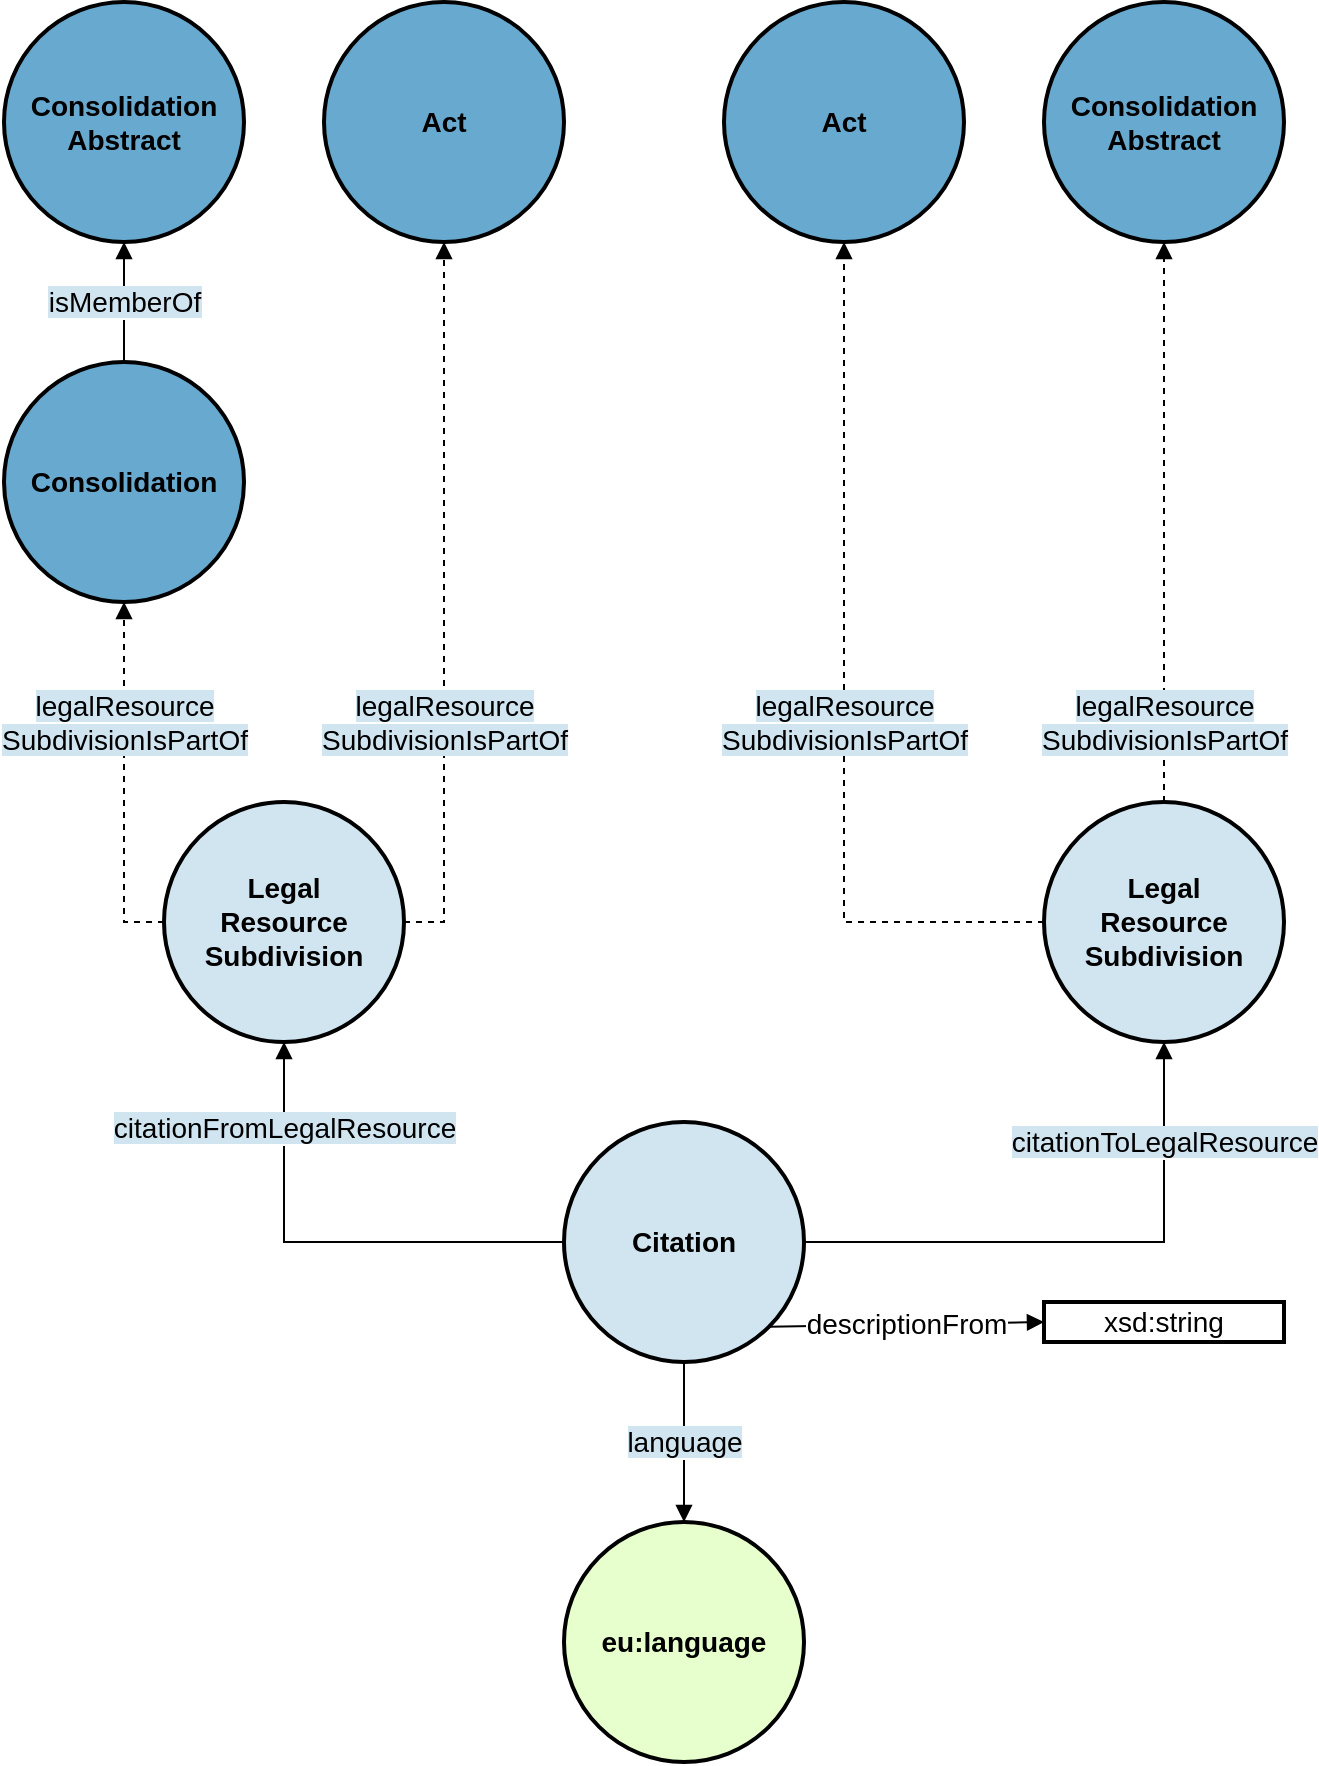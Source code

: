<mxfile scale="3" border="10">
    <diagram id="bZ5vdFED0HxuOj-mL_6w" name="Page-1">
        <mxGraphModel dx="1458" dy="659" grid="1" gridSize="10" guides="1" tooltips="1" connect="1" arrows="1" fold="1" page="1" pageScale="1" pageWidth="827" pageHeight="1169" math="0" shadow="0">
            <root>
                <mxCell id="0"/>
                <mxCell id="1" parent="0"/>
                <mxCell id="31" value="&lt;b&gt;Consolidation&lt;br&gt;&lt;/b&gt;" style="ellipse;whiteSpace=wrap;html=1;rounded=0;shadow=0;glass=0;comic=0;strokeColor=#000000;strokeWidth=2;fillColor=#67A9CF;gradientColor=none;fontSize=14;fontColor=#000000;align=center;" parent="1" vertex="1">
                    <mxGeometry x="80" y="220" width="120" height="120" as="geometry"/>
                </mxCell>
                <mxCell id="34" value="&lt;b&gt;Citation&lt;/b&gt;" style="ellipse;whiteSpace=wrap;html=1;rounded=0;shadow=0;glass=0;comic=0;strokeColor=#000000;strokeWidth=2;fillColor=#D1E5F0;gradientColor=none;fontSize=14;fontColor=#000000;align=center;" parent="1" vertex="1">
                    <mxGeometry x="360" y="600" width="120" height="120" as="geometry"/>
                </mxCell>
                <mxCell id="40" value="&lt;b&gt;Legal&lt;br&gt;Resource&lt;br&gt;Subdivision&lt;/b&gt;" style="ellipse;whiteSpace=wrap;html=1;rounded=0;shadow=0;glass=0;comic=0;strokeColor=#000000;strokeWidth=2;fillColor=#D1E5F0;gradientColor=none;fontSize=14;fontColor=#000000;align=center;" parent="1" vertex="1">
                    <mxGeometry x="160" y="440" width="120" height="120" as="geometry"/>
                </mxCell>
                <mxCell id="41" value="&lt;b&gt;Consolidation&lt;br&gt;Abstract&lt;br&gt;&lt;/b&gt;" style="ellipse;whiteSpace=wrap;html=1;rounded=0;shadow=0;glass=0;comic=0;strokeColor=#000000;strokeWidth=2;fillColor=#67A9CF;gradientColor=none;fontSize=14;fontColor=#000000;align=center;" parent="1" vertex="1">
                    <mxGeometry x="600" y="40" width="120" height="120" as="geometry"/>
                </mxCell>
                <mxCell id="42" value="&lt;b&gt;Legal&lt;br&gt;Resource&lt;br&gt;Subdivision&lt;/b&gt;" style="ellipse;whiteSpace=wrap;html=1;rounded=0;shadow=0;glass=0;comic=0;strokeColor=#000000;strokeWidth=2;fillColor=#D1E5F0;gradientColor=none;fontSize=14;fontColor=#000000;align=center;" parent="1" vertex="1">
                    <mxGeometry x="600" y="440" width="120" height="120" as="geometry"/>
                </mxCell>
                <mxCell id="43" value="&lt;span style=&quot;background-color: rgb(209, 229, 240);&quot;&gt;citationFromLegalResource&lt;/span&gt;" style="endArrow=block;html=1;strokeColor=#000000;fontSize=14;fontColor=#000000;endFill=1;entryX=0.5;entryY=1;entryDx=0;entryDy=0;exitX=0;exitY=0.5;exitDx=0;exitDy=0;edgeStyle=orthogonalEdgeStyle;rounded=0;curved=0;" parent="1" source="34" target="40" edge="1">
                    <mxGeometry x="0.643" width="50" height="50" relative="1" as="geometry">
                        <mxPoint x="210" y="680" as="sourcePoint"/>
                        <mxPoint x="410" y="550" as="targetPoint"/>
                        <mxPoint as="offset"/>
                    </mxGeometry>
                </mxCell>
                <mxCell id="44" value="&lt;span style=&quot;background-color: rgb(209, 229, 240);&quot;&gt;citationToLegalResource&lt;/span&gt;" style="endArrow=block;html=1;strokeColor=#000000;fontSize=14;fontColor=#000000;endFill=1;entryX=0.5;entryY=1;entryDx=0;entryDy=0;exitX=1;exitY=0.5;exitDx=0;exitDy=0;rounded=0;edgeStyle=orthogonalEdgeStyle;" parent="1" source="34" target="42" edge="1">
                    <mxGeometry x="0.643" width="50" height="50" relative="1" as="geometry">
                        <mxPoint x="387.574" y="627.574" as="sourcePoint"/>
                        <mxPoint x="232.426" y="562.426" as="targetPoint"/>
                        <mxPoint as="offset"/>
                    </mxGeometry>
                </mxCell>
                <mxCell id="45" value="&lt;span style=&quot;background-color: rgb(209, 229, 240);&quot;&gt;legalResource&lt;/span&gt;&lt;div&gt;&lt;span style=&quot;background-color: rgb(209, 229, 240);&quot;&gt;SubdivisionIsPartOf&lt;/span&gt;&lt;/div&gt;" style="endArrow=block;html=1;strokeColor=#000000;fontSize=14;fontColor=#000000;endFill=1;entryX=0.5;entryY=1;entryDx=0;entryDy=0;exitX=0;exitY=0.5;exitDx=0;exitDy=0;edgeStyle=orthogonalEdgeStyle;rounded=0;curved=0;dashed=1;" parent="1" source="40" target="31" edge="1">
                    <mxGeometry x="0.333" width="50" height="50" relative="1" as="geometry">
                        <mxPoint x="437.574" y="637.574" as="sourcePoint"/>
                        <mxPoint x="282.426" y="572.426" as="targetPoint"/>
                        <Array as="points">
                            <mxPoint x="140" y="500"/>
                        </Array>
                        <mxPoint as="offset"/>
                    </mxGeometry>
                </mxCell>
                <mxCell id="46" value="&lt;span style=&quot;background-color: rgb(209, 229, 240);&quot;&gt;legalResource&lt;/span&gt;&lt;div&gt;&lt;span style=&quot;background-color: rgb(209, 229, 240);&quot;&gt;SubdivisionIsPartOf&lt;/span&gt;&lt;/div&gt;" style="endArrow=block;html=1;strokeColor=#000000;fontSize=14;fontColor=#000000;endFill=1;entryX=0.5;entryY=1;entryDx=0;entryDy=0;exitX=0.5;exitY=0;exitDx=0;exitDy=0;dashed=1;" parent="1" source="42" target="41" edge="1">
                    <mxGeometry x="-0.714" width="50" height="50" relative="1" as="geometry">
                        <mxPoint x="190" y="450" as="sourcePoint"/>
                        <mxPoint x="190" y="370" as="targetPoint"/>
                        <Array as="points"/>
                        <mxPoint as="offset"/>
                    </mxGeometry>
                </mxCell>
                <mxCell id="47" value="&lt;b&gt;Consolidation&lt;br&gt;Abstract&lt;br&gt;&lt;/b&gt;" style="ellipse;whiteSpace=wrap;html=1;rounded=0;shadow=0;glass=0;comic=0;strokeColor=#000000;strokeWidth=2;fillColor=#67A9CF;gradientColor=none;fontSize=14;fontColor=#000000;align=center;" parent="1" vertex="1">
                    <mxGeometry x="80" y="40" width="120" height="120" as="geometry"/>
                </mxCell>
                <mxCell id="48" value="&lt;span style=&quot;background-color: rgb(209, 229, 240);&quot;&gt;isMemberOf&lt;/span&gt;" style="endArrow=block;html=1;strokeColor=#000000;fontSize=14;fontColor=#000000;endFill=1;entryX=0.5;entryY=1;entryDx=0;entryDy=0;exitX=0.5;exitY=0;exitDx=0;exitDy=0;" parent="1" source="31" target="47" edge="1">
                    <mxGeometry width="50" height="50" relative="1" as="geometry">
                        <mxPoint x="150" y="470" as="sourcePoint"/>
                        <mxPoint x="150" y="350" as="targetPoint"/>
                        <Array as="points"/>
                    </mxGeometry>
                </mxCell>
                <mxCell id="49" value="descriptionFrom" style="endArrow=block;html=1;strokeColor=#000000;fontSize=14;fontColor=#000000;endFill=1;exitX=1;exitY=1;exitDx=0;exitDy=0;entryX=0;entryY=0.5;entryDx=0;entryDy=0;" parent="1" source="34" target="50" edge="1">
                    <mxGeometry width="50" height="50" relative="1" as="geometry">
                        <mxPoint x="284" y="810" as="sourcePoint"/>
                        <mxPoint x="484" y="810" as="targetPoint"/>
                    </mxGeometry>
                </mxCell>
                <mxCell id="50" value="xsd:string" style="whiteSpace=wrap;html=1;rounded=0;shadow=0;glass=0;comic=0;strokeColor=#000000;strokeWidth=2;fillColor=#FFFFFF;gradientColor=none;fontSize=14;fontColor=#000000;align=center;" parent="1" vertex="1">
                    <mxGeometry x="600" y="690" width="120" height="20" as="geometry"/>
                </mxCell>
                <mxCell id="51" value="&lt;b&gt;eu:language&lt;/b&gt;" style="ellipse;whiteSpace=wrap;html=1;rounded=0;shadow=0;glass=0;comic=0;strokeColor=#000000;strokeWidth=2;fillColor=#E6FFCC;gradientColor=none;fontSize=14;fontColor=#000000;align=center;" parent="1" vertex="1">
                    <mxGeometry x="360" y="800" width="120" height="120" as="geometry"/>
                </mxCell>
                <mxCell id="52" value="&lt;span style=&quot;background-color: rgb(209, 229, 240);&quot;&gt;language&lt;/span&gt;" style="endArrow=block;html=1;strokeColor=#000000;fontSize=14;fontColor=#000000;endFill=1;entryX=0.5;entryY=0;entryDx=0;entryDy=0;exitX=0.5;exitY=1;exitDx=0;exitDy=0;" parent="1" source="34" target="51" edge="1">
                    <mxGeometry width="50" height="50" relative="1" as="geometry">
                        <mxPoint x="387.574" y="627.574" as="sourcePoint"/>
                        <mxPoint x="232.426" y="552.426" as="targetPoint"/>
                        <Array as="points"/>
                    </mxGeometry>
                </mxCell>
                <mxCell id="53" value="&lt;b&gt;Act&lt;/b&gt;" style="ellipse;whiteSpace=wrap;html=1;rounded=0;shadow=0;glass=0;comic=0;strokeColor=#000000;strokeWidth=2;fillColor=#67A9CF;gradientColor=none;fontSize=14;fontColor=#000000;align=center;" vertex="1" parent="1">
                    <mxGeometry x="240" y="40" width="120" height="120" as="geometry"/>
                </mxCell>
                <mxCell id="54" value="&lt;b&gt;Act&lt;/b&gt;" style="ellipse;whiteSpace=wrap;html=1;rounded=0;shadow=0;glass=0;comic=0;strokeColor=#000000;strokeWidth=2;fillColor=#67A9CF;gradientColor=none;fontSize=14;fontColor=#000000;align=center;" vertex="1" parent="1">
                    <mxGeometry x="440" y="40" width="120" height="120" as="geometry"/>
                </mxCell>
                <mxCell id="55" value="&lt;span style=&quot;background-color: rgb(209, 229, 240);&quot;&gt;legalResource&lt;/span&gt;&lt;div&gt;&lt;span style=&quot;background-color: rgb(209, 229, 240);&quot;&gt;SubdivisionIsPartOf&lt;/span&gt;&lt;/div&gt;" style="endArrow=block;html=1;strokeColor=#000000;fontSize=14;fontColor=#000000;endFill=1;entryX=0.5;entryY=1;entryDx=0;entryDy=0;edgeStyle=orthogonalEdgeStyle;rounded=0;curved=0;exitX=1;exitY=0.5;exitDx=0;exitDy=0;dashed=1;" edge="1" parent="1" source="40" target="53">
                    <mxGeometry x="-0.333" width="50" height="50" relative="1" as="geometry">
                        <mxPoint x="220" y="440" as="sourcePoint"/>
                        <mxPoint x="150" y="410" as="targetPoint"/>
                        <mxPoint as="offset"/>
                    </mxGeometry>
                </mxCell>
                <mxCell id="56" value="&lt;span style=&quot;background-color: rgb(209, 229, 240);&quot;&gt;legalResource&lt;/span&gt;&lt;div&gt;&lt;span style=&quot;background-color: rgb(209, 229, 240);&quot;&gt;SubdivisionIsPartOf&lt;/span&gt;&lt;/div&gt;" style="endArrow=block;html=1;strokeColor=#000000;fontSize=14;fontColor=#000000;endFill=1;entryX=0.5;entryY=1;entryDx=0;entryDy=0;exitX=0;exitY=0.5;exitDx=0;exitDy=0;edgeStyle=orthogonalEdgeStyle;rounded=0;curved=0;dashed=1;" edge="1" parent="1" source="42" target="54">
                    <mxGeometry x="-0.091" width="50" height="50" relative="1" as="geometry">
                        <mxPoint x="670" y="450" as="sourcePoint"/>
                        <mxPoint x="670" y="210" as="targetPoint"/>
                        <mxPoint as="offset"/>
                    </mxGeometry>
                </mxCell>
            </root>
        </mxGraphModel>
    </diagram>
</mxfile>